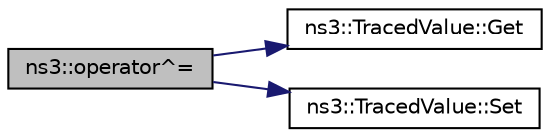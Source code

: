 digraph "ns3::operator^="
{
  edge [fontname="Helvetica",fontsize="10",labelfontname="Helvetica",labelfontsize="10"];
  node [fontname="Helvetica",fontsize="10",shape=record];
  rankdir="LR";
  Node1 [label="ns3::operator^=",height=0.2,width=0.4,color="black", fillcolor="grey75", style="filled", fontcolor="black"];
  Node1 -> Node2 [color="midnightblue",fontsize="10",style="solid"];
  Node2 [label="ns3::TracedValue::Get",height=0.2,width=0.4,color="black", fillcolor="white", style="filled",URL="$df/d97/classns3_1_1TracedValue.html#a10fddd1de961ac65acfbeb440a1e8551"];
  Node1 -> Node3 [color="midnightblue",fontsize="10",style="solid"];
  Node3 [label="ns3::TracedValue::Set",height=0.2,width=0.4,color="black", fillcolor="white", style="filled",URL="$df/d97/classns3_1_1TracedValue.html#acf89f3954232d083f84dd3c1c95b0277"];
}
